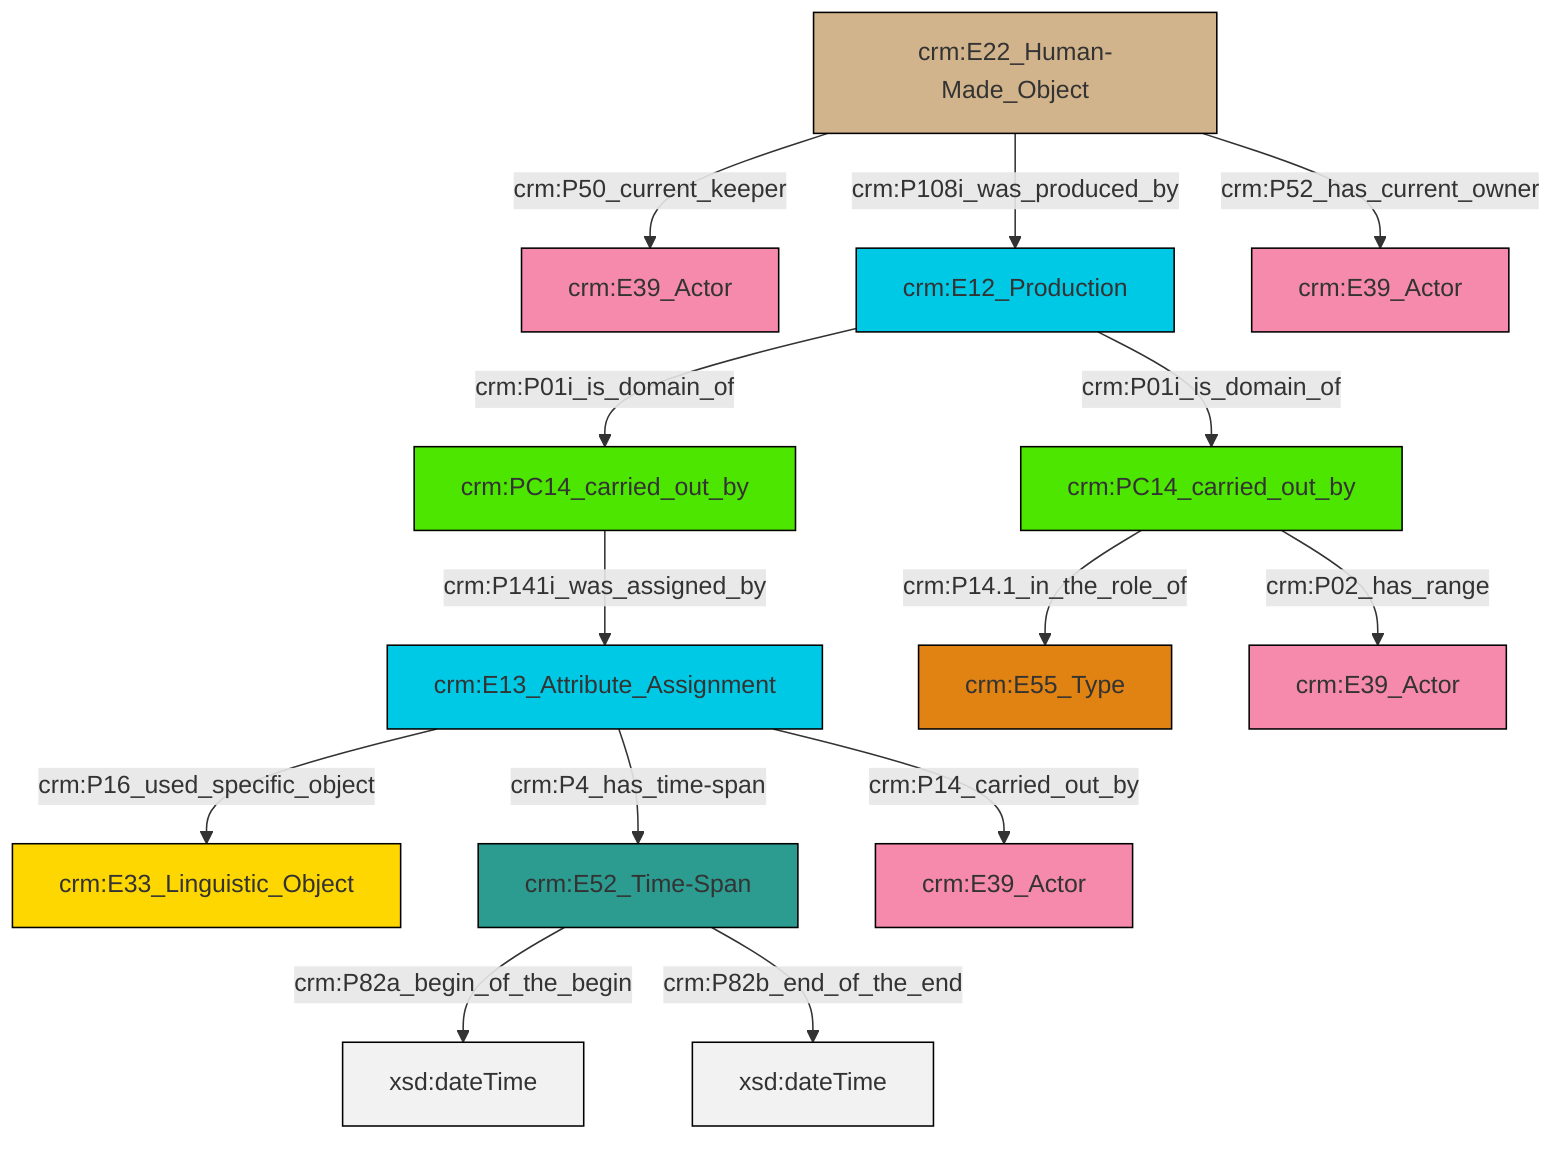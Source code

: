 graph TD
classDef Literal fill:#f2f2f2,stroke:#000000;
classDef CRM_Entity fill:#FFFFFF,stroke:#000000;
classDef Temporal_Entity fill:#00C9E6, stroke:#000000;
classDef Type fill:#E18312, stroke:#000000;
classDef Time-Span fill:#2C9C91, stroke:#000000;
classDef Appellation fill:#FFEB7F, stroke:#000000;
classDef Place fill:#008836, stroke:#000000;
classDef Persistent_Item fill:#B266B2, stroke:#000000;
classDef Conceptual_Object fill:#FFD700, stroke:#000000;
classDef Physical_Thing fill:#D2B48C, stroke:#000000;
classDef Actor fill:#f58aad, stroke:#000000;
classDef PC_Classes fill:#4ce600, stroke:#000000;
classDef Multi fill:#cccccc,stroke:#000000;

0["crm:E13_Attribute_Assignment"]:::Temporal_Entity -->|crm:P16_used_specific_object| 1["crm:E33_Linguistic_Object"]:::Conceptual_Object
0["crm:E13_Attribute_Assignment"]:::Temporal_Entity -->|crm:P4_has_time-span| 4["crm:E52_Time-Span"]:::Time-Span
7["crm:E12_Production"]:::Temporal_Entity -->|crm:P01i_is_domain_of| 8["crm:PC14_carried_out_by"]:::PC_Classes
4["crm:E52_Time-Span"]:::Time-Span -->|crm:P82a_begin_of_the_begin| 9[xsd:dateTime]:::Literal
0["crm:E13_Attribute_Assignment"]:::Temporal_Entity -->|crm:P14_carried_out_by| 10["crm:E39_Actor"]:::Actor
8["crm:PC14_carried_out_by"]:::PC_Classes -->|crm:P14.1_in_the_role_of| 12["crm:E55_Type"]:::Type
8["crm:PC14_carried_out_by"]:::PC_Classes -->|crm:P02_has_range| 14["crm:E39_Actor"]:::Actor
20["crm:E22_Human-Made_Object"]:::Physical_Thing -->|crm:P52_has_current_owner| 17["crm:E39_Actor"]:::Actor
2["crm:PC14_carried_out_by"]:::PC_Classes -->|crm:P141i_was_assigned_by| 0["crm:E13_Attribute_Assignment"]:::Temporal_Entity
4["crm:E52_Time-Span"]:::Time-Span -->|crm:P82b_end_of_the_end| 21[xsd:dateTime]:::Literal
7["crm:E12_Production"]:::Temporal_Entity -->|crm:P01i_is_domain_of| 2["crm:PC14_carried_out_by"]:::PC_Classes
20["crm:E22_Human-Made_Object"]:::Physical_Thing -->|crm:P108i_was_produced_by| 7["crm:E12_Production"]:::Temporal_Entity
20["crm:E22_Human-Made_Object"]:::Physical_Thing -->|crm:P50_current_keeper| 5["crm:E39_Actor"]:::Actor